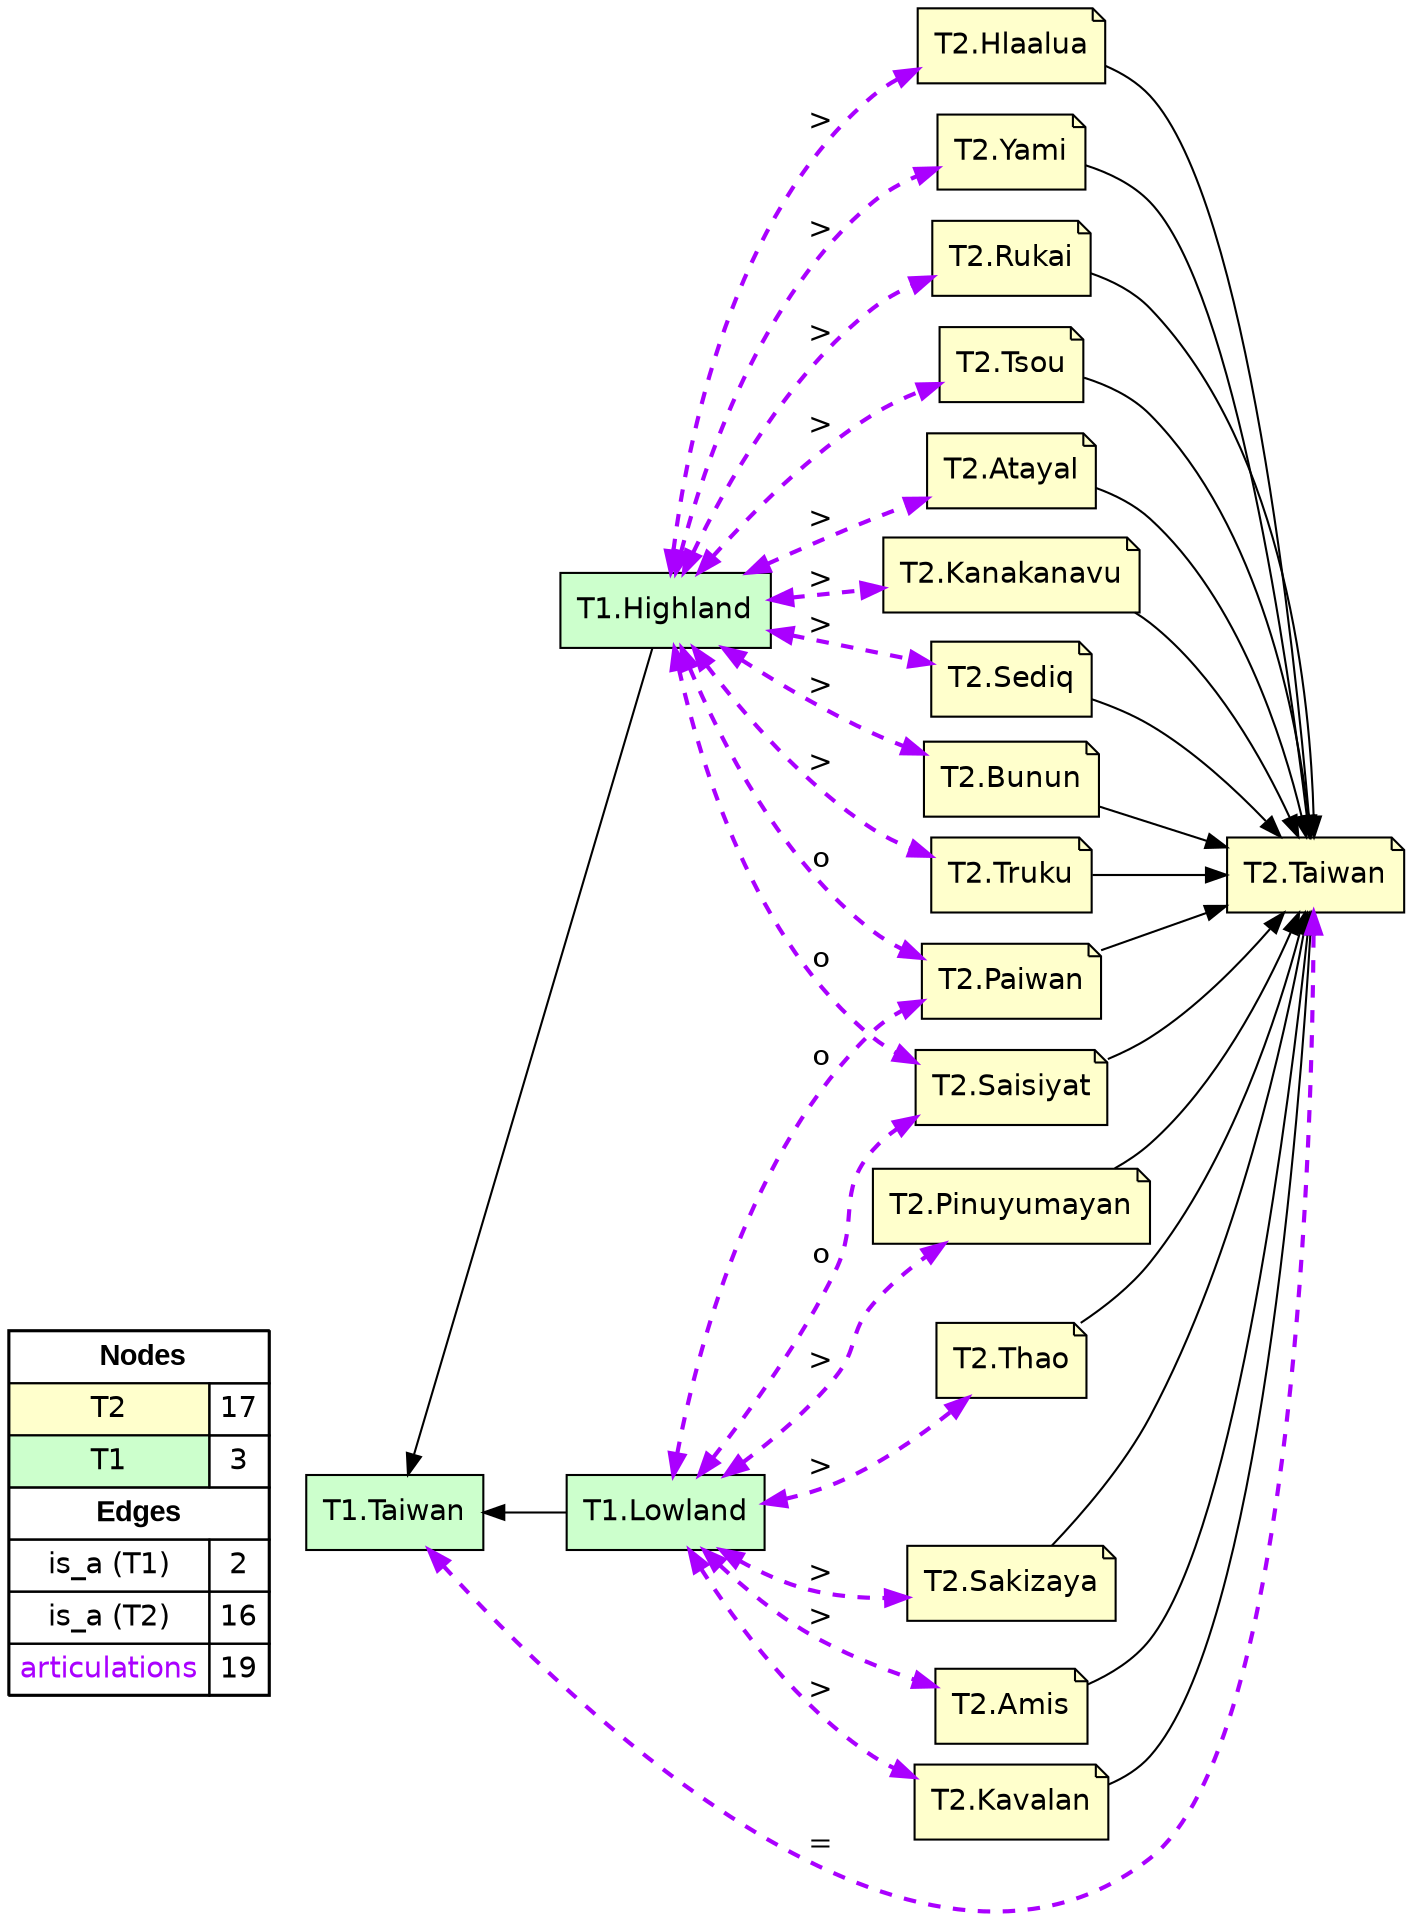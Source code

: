 digraph{
rankdir=LR
node[shape=circle style=filled fillcolor="#FFFFFF"] 
node[shape=note style=filled fillcolor="#FFFFCC" fontname="helvetica"] 
"T2.Taiwan"
"T2.Yami"
"T2.Thao"
"T2.Rukai"
"T2.Paiwan"
"T2.Tsou"
"T2.Atayal"
"T2.Saisiyat"
"T2.Kanakanavu"
"T2.Amis"
"T2.Sediq"
"T2.Bunun"
"T2.Sakizaya"
"T2.Kavalan"
"T2.Truku"
"T2.Pinuyumayan"
"T2.Hlaalua"
node[shape=circle style=filled fillcolor="#FFFFFF"] 
node[shape=box style=filled fillcolor="#CCFFCC" fontname="helvetica"] 
"T1.Lowland"
"T1.Taiwan"
"T1.Highland"
edge[style=solid color="#000000" constraint=true penwidth=1 dir=forward]
edge[style=solid color="#000000" constraint=true penwidth=1 dir=forward]
"T1.Taiwan" -> "T1.Lowland" [dir=back]
"T1.Taiwan" -> "T1.Highland" [dir=back]
edge[style=solid color="#000000" constraint=true penwidth=1 dir=forward]
edge[style=solid color="#000000" constraint=true penwidth=1 dir=forward]
"T2.Saisiyat" -> "T2.Taiwan"
"T2.Tsou" -> "T2.Taiwan"
"T2.Atayal" -> "T2.Taiwan"
"T2.Truku" -> "T2.Taiwan"
"T2.Paiwan" -> "T2.Taiwan"
"T2.Sediq" -> "T2.Taiwan"
"T2.Amis" -> "T2.Taiwan"
"T2.Hlaalua" -> "T2.Taiwan"
"T2.Thao" -> "T2.Taiwan"
"T2.Bunun" -> "T2.Taiwan"
"T2.Kavalan" -> "T2.Taiwan"
"T2.Yami" -> "T2.Taiwan"
"T2.Kanakanavu" -> "T2.Taiwan"
"T2.Sakizaya" -> "T2.Taiwan"
"T2.Pinuyumayan" -> "T2.Taiwan"
"T2.Rukai" -> "T2.Taiwan"
edge[style=solid color="#000000" constraint=true penwidth=1 dir=forward]
edge[style=dashed color="#AA00FF" constraint=true penwidth=2 dir=both]
"T1.Highland" -> "T2.Tsou" [label=">"]
"T1.Lowland" -> "T2.Thao" [label=">"]
"T1.Highland" -> "T2.Rukai" [label=">"]
"T1.Lowland" -> "T2.Pinuyumayan" [label=">"]
"T1.Lowland" -> "T2.Amis" [label=">"]
"T1.Highland" -> "T2.Sediq" [label=">"]
"T1.Highland" -> "T2.Yami" [label=">"]
"T1.Lowland" -> "T2.Sakizaya" [label=">"]
"T1.Highland" -> "T2.Paiwan" [label="o"]
"T1.Highland" -> "T2.Truku" [label=">"]
"T1.Lowland" -> "T2.Kavalan" [label=">"]
"T1.Highland" -> "T2.Kanakanavu" [label=">"]
"T1.Taiwan" -> "T2.Taiwan" [label="="]
"T1.Highland" -> "T2.Bunun" [label=">"]
"T1.Lowland" -> "T2.Saisiyat" [label="o"]
"T1.Highland" -> "T2.Atayal" [label=">"]
"T1.Highland" -> "T2.Saisiyat" [label="o"]
"T1.Highland" -> "T2.Hlaalua" [label=">"]
"T1.Lowland" -> "T2.Paiwan" [label="o"]
node[shape=box] 
{rank=source Legend [fillcolor= white margin=0 label=< 
 <TABLE BORDER="0" CELLBORDER="1" CELLSPACING="0" CELLPADDING="4"> 
<TR> <TD COLSPAN="2"><font face="Arial Black"> Nodes</font></TD> </TR> 
<TR> 
 <TD bgcolor="#FFFFCC" fontname="helvetica">T2</TD> 
 <TD>17</TD> 
 </TR> 
<TR> 
 <TD bgcolor="#CCFFCC" fontname="helvetica">T1</TD> 
 <TD>3</TD> 
 </TR> 
<TR> <TD COLSPAN="2"><font face = "Arial Black"> Edges </font></TD> </TR> 
<TR> 
 <TD><font color ="#000000">is_a (T1)</font></TD><TD>2</TD>
</TR>
<TR> 
 <TD><font color ="#000000">is_a (T2)</font></TD><TD>16</TD>
</TR>
<TR> 
 <TD><font color ="#AA00FF">articulations</font></TD><TD>19</TD>
</TR>
</TABLE> 
 >] } 
}
